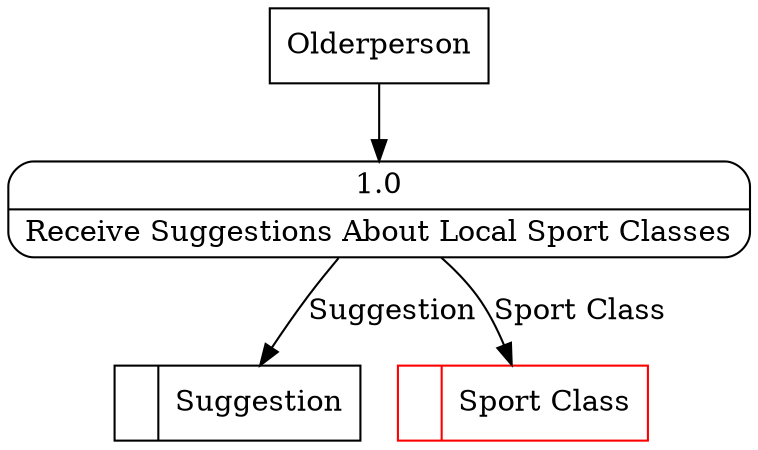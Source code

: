 digraph dfd2{ 
node[shape=record]
200 [label="<f0>  |<f1> Suggestion " ];
201 [label="<f0>  |<f1> Sport Class " color=red];
202 [label="Olderperson" shape=box];
203 [label="{<f0> 1.0|<f1> Receive Suggestions About Local Sport Classes }" shape=Mrecord];
202 -> 203
203 -> 200 [label="Suggestion"]
203 -> 201 [label="Sport Class"]
}
